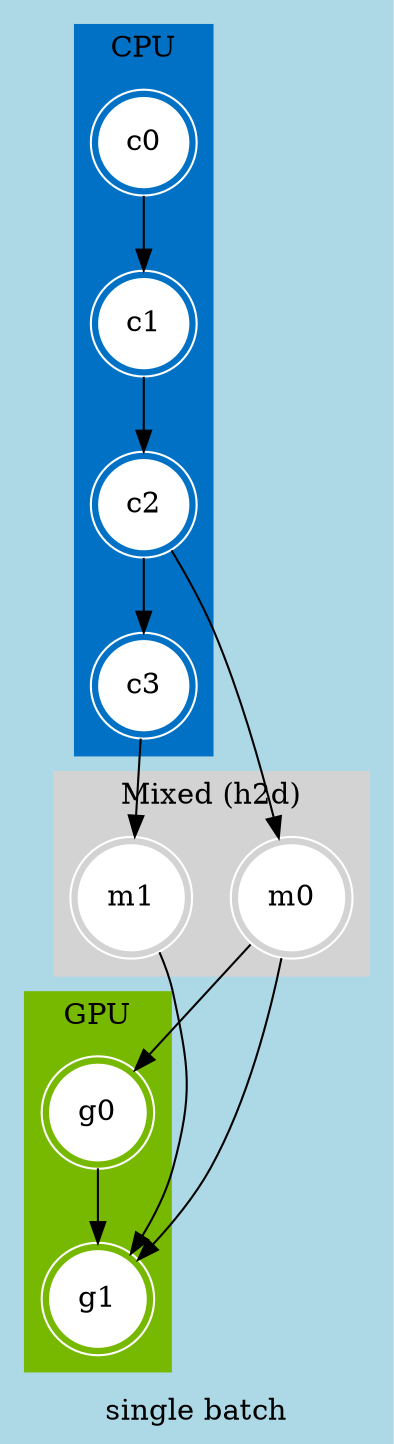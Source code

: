 digraph batch {
  bgcolor="lightblue"
  node [shape=doublecircle style=filled color=white]
  label="single batch";
  subgraph cluster_cpu_stage {
    style=filled;
    color="#0071c5";
    node [style=filled,color=white];
    c0 -> c1 -> c2 -> c3;
    label = "CPU";
  }

  subgraph cluster_mixed_stage {
    style=filled;
    label = "Mixed (h2d)";
    //color = "#3b9563";
    fillcolor=lightgrey;
    color=lightgrey;
    node [style=filled,color=white];
    m0 [label="m0"];
    m1 [label="m1"];
  }

  subgraph cluster_gpu_stage {
    style=filled;
    color="#76b900";
    label = "GPU";
    node [style=filled,color=white];
    g0;
    g1;
    g0 -> g1;
  }

  c2 -> m0;
  c3 -> m1;

  m0 -> g0;
  m0 -> g1;
  m1 -> g1;
}

/*
digraph cluster_exe {
  label = "execution";
  cluster_cpu_stage [label="CPU" color="#0071c5" style=filled shape=square];
  cluster_mixed_stage [label="H2D" color=black fillcolor=lightgrey style=filled shape=Mcircle];
  cluster_gpu_stage [label="GPU", color="#76b900", style=filled shape=circle];
  cluster_cpu_stage -> cluster_mixed_stage -> cluster_gpu_stage;
}
*/
